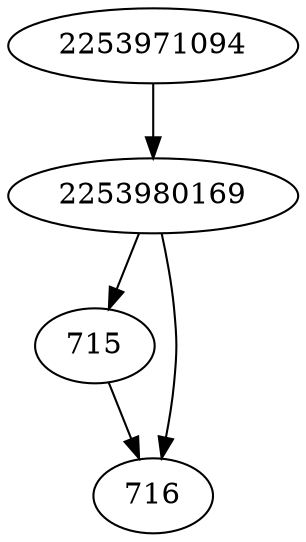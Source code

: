 strict digraph  {
2253980169;
715;
716;
2253971094;
2253980169 -> 715;
2253980169 -> 716;
715 -> 716;
2253971094 -> 2253980169;
}

